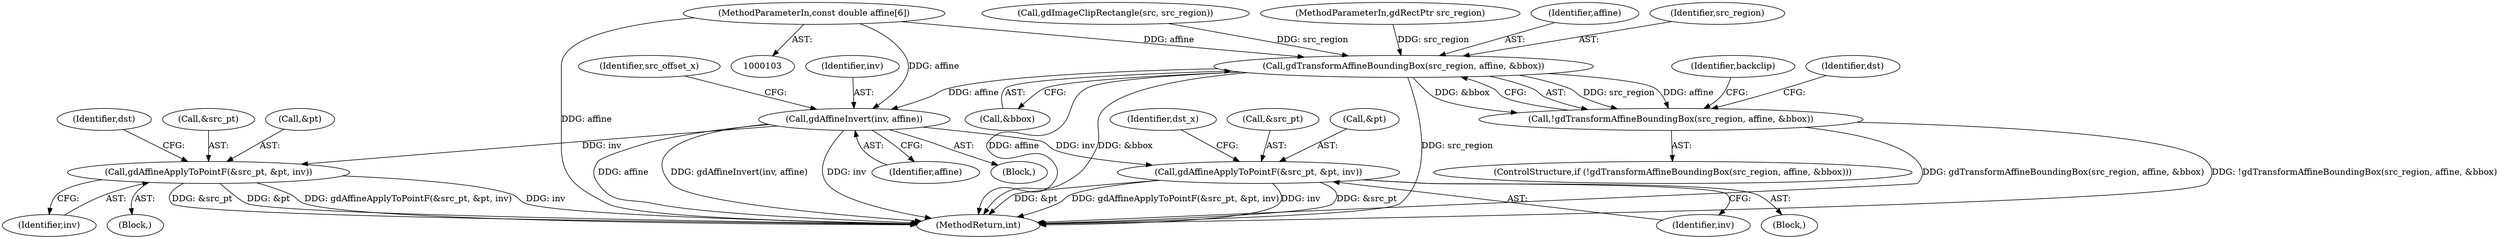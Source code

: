 digraph "0_libgd_7a1aac3343af85b4af4df5f8844946eaa27394ab?w=1_1@array" {
"1000109" [label="(MethodParameterIn,const double affine[6])"];
"1000242" [label="(Call,gdTransformAffineBoundingBox(src_region, affine, &bbox))"];
"1000241" [label="(Call,!gdTransformAffineBoundingBox(src_region, affine, &bbox))"];
"1000296" [label="(Call,gdAffineInvert(inv, affine))"];
"1000350" [label="(Call,gdAffineApplyToPointF(&src_pt, &pt, inv))"];
"1000449" [label="(Call,gdAffineApplyToPointF(&src_pt, &pt, inv))"];
"1000109" [label="(MethodParameterIn,const double affine[6])"];
"1000449" [label="(Call,gdAffineApplyToPointF(&src_pt, &pt, inv))"];
"1000296" [label="(Call,gdAffineInvert(inv, affine))"];
"1000249" [label="(Identifier,backclip)"];
"1000350" [label="(Call,gdAffineApplyToPointF(&src_pt, &pt, inv))"];
"1000263" [label="(Identifier,dst)"];
"1000450" [label="(Call,&src_pt)"];
"1000437" [label="(Block,)"];
"1000454" [label="(Identifier,inv)"];
"1000298" [label="(Identifier,affine)"];
"1000353" [label="(Call,&pt)"];
"1000300" [label="(Identifier,src_offset_x)"];
"1000342" [label="(Block,)"];
"1000244" [label="(Identifier,affine)"];
"1000110" [label="(Block,)"];
"1000241" [label="(Call,!gdTransformAffineBoundingBox(src_region, affine, &bbox))"];
"1000355" [label="(Identifier,inv)"];
"1000504" [label="(MethodReturn,int)"];
"1000245" [label="(Call,&bbox)"];
"1000243" [label="(Identifier,src_region)"];
"1000171" [label="(Call,gdImageClipRectangle(src, src_region))"];
"1000242" [label="(Call,gdTransformAffineBoundingBox(src_region, affine, &bbox))"];
"1000297" [label="(Identifier,inv)"];
"1000357" [label="(Identifier,dst)"];
"1000108" [label="(MethodParameterIn,gdRectPtr src_region)"];
"1000240" [label="(ControlStructure,if (!gdTransformAffineBoundingBox(src_region, affine, &bbox)))"];
"1000452" [label="(Call,&pt)"];
"1000351" [label="(Call,&src_pt)"];
"1000459" [label="(Identifier,dst_x)"];
"1000109" -> "1000103"  [label="AST: "];
"1000109" -> "1000504"  [label="DDG: affine"];
"1000109" -> "1000242"  [label="DDG: affine"];
"1000109" -> "1000296"  [label="DDG: affine"];
"1000242" -> "1000241"  [label="AST: "];
"1000242" -> "1000245"  [label="CFG: "];
"1000243" -> "1000242"  [label="AST: "];
"1000244" -> "1000242"  [label="AST: "];
"1000245" -> "1000242"  [label="AST: "];
"1000241" -> "1000242"  [label="CFG: "];
"1000242" -> "1000504"  [label="DDG: affine"];
"1000242" -> "1000504"  [label="DDG: &bbox"];
"1000242" -> "1000504"  [label="DDG: src_region"];
"1000242" -> "1000241"  [label="DDG: src_region"];
"1000242" -> "1000241"  [label="DDG: affine"];
"1000242" -> "1000241"  [label="DDG: &bbox"];
"1000171" -> "1000242"  [label="DDG: src_region"];
"1000108" -> "1000242"  [label="DDG: src_region"];
"1000242" -> "1000296"  [label="DDG: affine"];
"1000241" -> "1000240"  [label="AST: "];
"1000249" -> "1000241"  [label="CFG: "];
"1000263" -> "1000241"  [label="CFG: "];
"1000241" -> "1000504"  [label="DDG: gdTransformAffineBoundingBox(src_region, affine, &bbox)"];
"1000241" -> "1000504"  [label="DDG: !gdTransformAffineBoundingBox(src_region, affine, &bbox)"];
"1000296" -> "1000110"  [label="AST: "];
"1000296" -> "1000298"  [label="CFG: "];
"1000297" -> "1000296"  [label="AST: "];
"1000298" -> "1000296"  [label="AST: "];
"1000300" -> "1000296"  [label="CFG: "];
"1000296" -> "1000504"  [label="DDG: affine"];
"1000296" -> "1000504"  [label="DDG: gdAffineInvert(inv, affine)"];
"1000296" -> "1000504"  [label="DDG: inv"];
"1000296" -> "1000350"  [label="DDG: inv"];
"1000296" -> "1000449"  [label="DDG: inv"];
"1000350" -> "1000342"  [label="AST: "];
"1000350" -> "1000355"  [label="CFG: "];
"1000351" -> "1000350"  [label="AST: "];
"1000353" -> "1000350"  [label="AST: "];
"1000355" -> "1000350"  [label="AST: "];
"1000357" -> "1000350"  [label="CFG: "];
"1000350" -> "1000504"  [label="DDG: &src_pt"];
"1000350" -> "1000504"  [label="DDG: &pt"];
"1000350" -> "1000504"  [label="DDG: gdAffineApplyToPointF(&src_pt, &pt, inv)"];
"1000350" -> "1000504"  [label="DDG: inv"];
"1000449" -> "1000437"  [label="AST: "];
"1000449" -> "1000454"  [label="CFG: "];
"1000450" -> "1000449"  [label="AST: "];
"1000452" -> "1000449"  [label="AST: "];
"1000454" -> "1000449"  [label="AST: "];
"1000459" -> "1000449"  [label="CFG: "];
"1000449" -> "1000504"  [label="DDG: &src_pt"];
"1000449" -> "1000504"  [label="DDG: &pt"];
"1000449" -> "1000504"  [label="DDG: gdAffineApplyToPointF(&src_pt, &pt, inv)"];
"1000449" -> "1000504"  [label="DDG: inv"];
}
